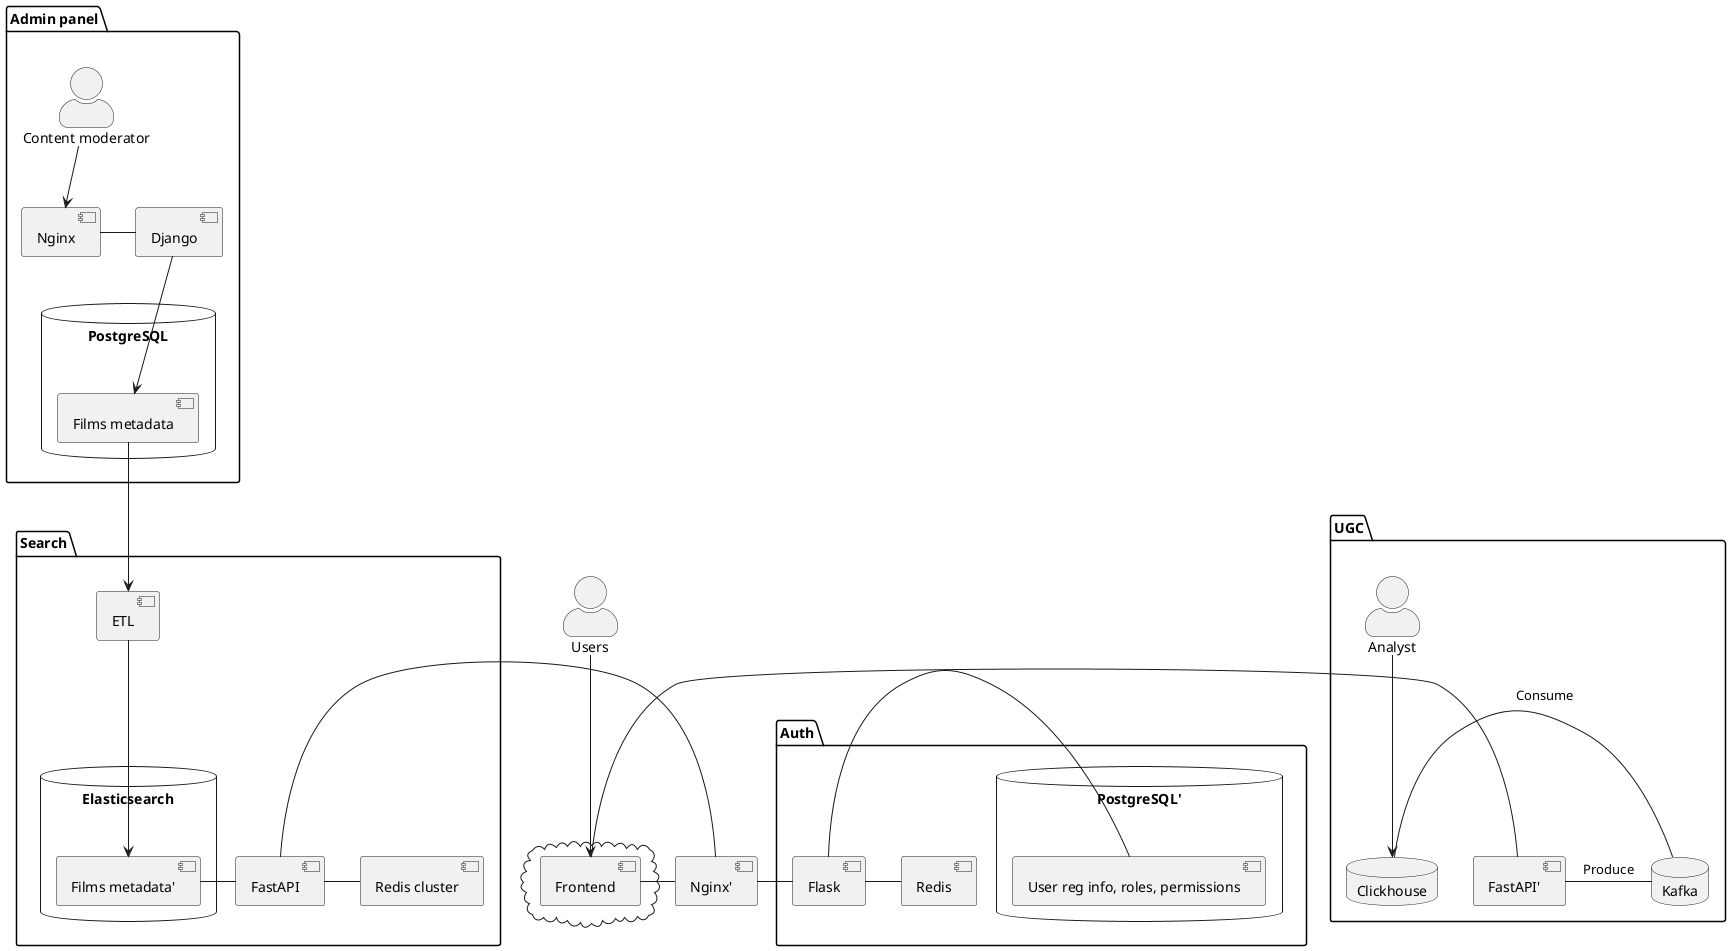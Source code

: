 @startuml
'https://plantuml.com/object-diagram

cloud {
[Frontend]
}

package "Admin panel" {
  skinparam actorStyle awesome
 :Content moderator: --> [Nginx]
[Nginx] - [Django]
database "PostgreSQL" {
    [Films metadata]
}
}



[Django] --> [Films metadata]

skinparam actorStyle awesome
    :Users: --> [Frontend]
    [Frontend] - [Nginx']

package "Search" {
        [ETL]
[Films metadata] --> [ETL]
    database "Elasticsearch" {
        [Films metadata']
    }
    [ETL] --> [Films metadata']


    [Nginx'] - [FastAPI]
    [FastAPI] - [Redis cluster]
    [FastAPI] - [Films metadata']

}

package "Auth" {
    [Flask]
    [Redis]
    database "PostgreSQL'" {
    [User reg info, roles, permissions]
    }
    [Nginx'] - [Flask]
    [Flask] - [Redis]
    [Flask] - [User reg info, roles, permissions]

}

package "UGC" {
    [FastAPI']
    database "Kafka"
    database "Clickhouse"

    skinparam actorStyle awesome
    :Analyst: --> "Clickhouse"

    [Frontend] - [FastAPI']
    [FastAPI'] - "Kafka" : Produce
    "Clickhouse" - "Kafka" : Consume


}


@enduml

